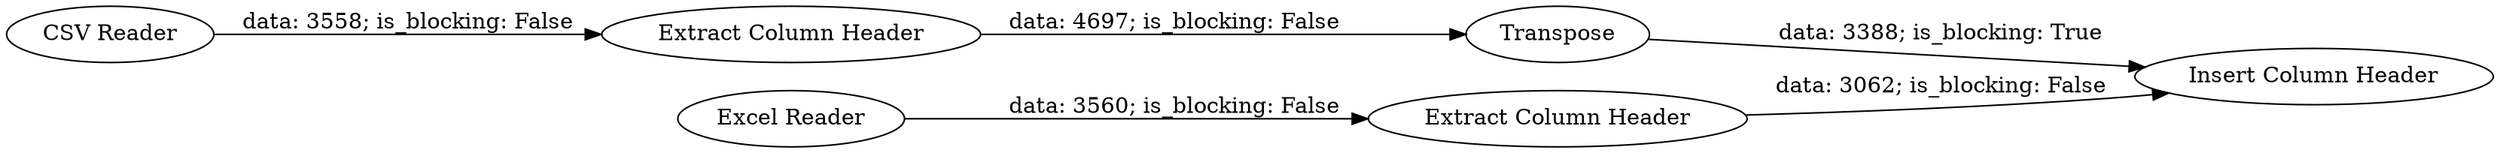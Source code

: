 digraph {
	"-8553050099119337254_7" [label="CSV Reader"]
	"-8553050099119337254_5" [label="Excel Reader"]
	"-8553050099119337254_11" [label="Insert Column Header"]
	"-8553050099119337254_10" [label=Transpose]
	"-8553050099119337254_9" [label="Extract Column Header"]
	"-8553050099119337254_8" [label="Extract Column Header"]
	"-8553050099119337254_7" -> "-8553050099119337254_9" [label="data: 3558; is_blocking: False"]
	"-8553050099119337254_8" -> "-8553050099119337254_11" [label="data: 3062; is_blocking: False"]
	"-8553050099119337254_10" -> "-8553050099119337254_11" [label="data: 3388; is_blocking: True"]
	"-8553050099119337254_9" -> "-8553050099119337254_10" [label="data: 4697; is_blocking: False"]
	"-8553050099119337254_5" -> "-8553050099119337254_8" [label="data: 3560; is_blocking: False"]
	rankdir=LR
}
